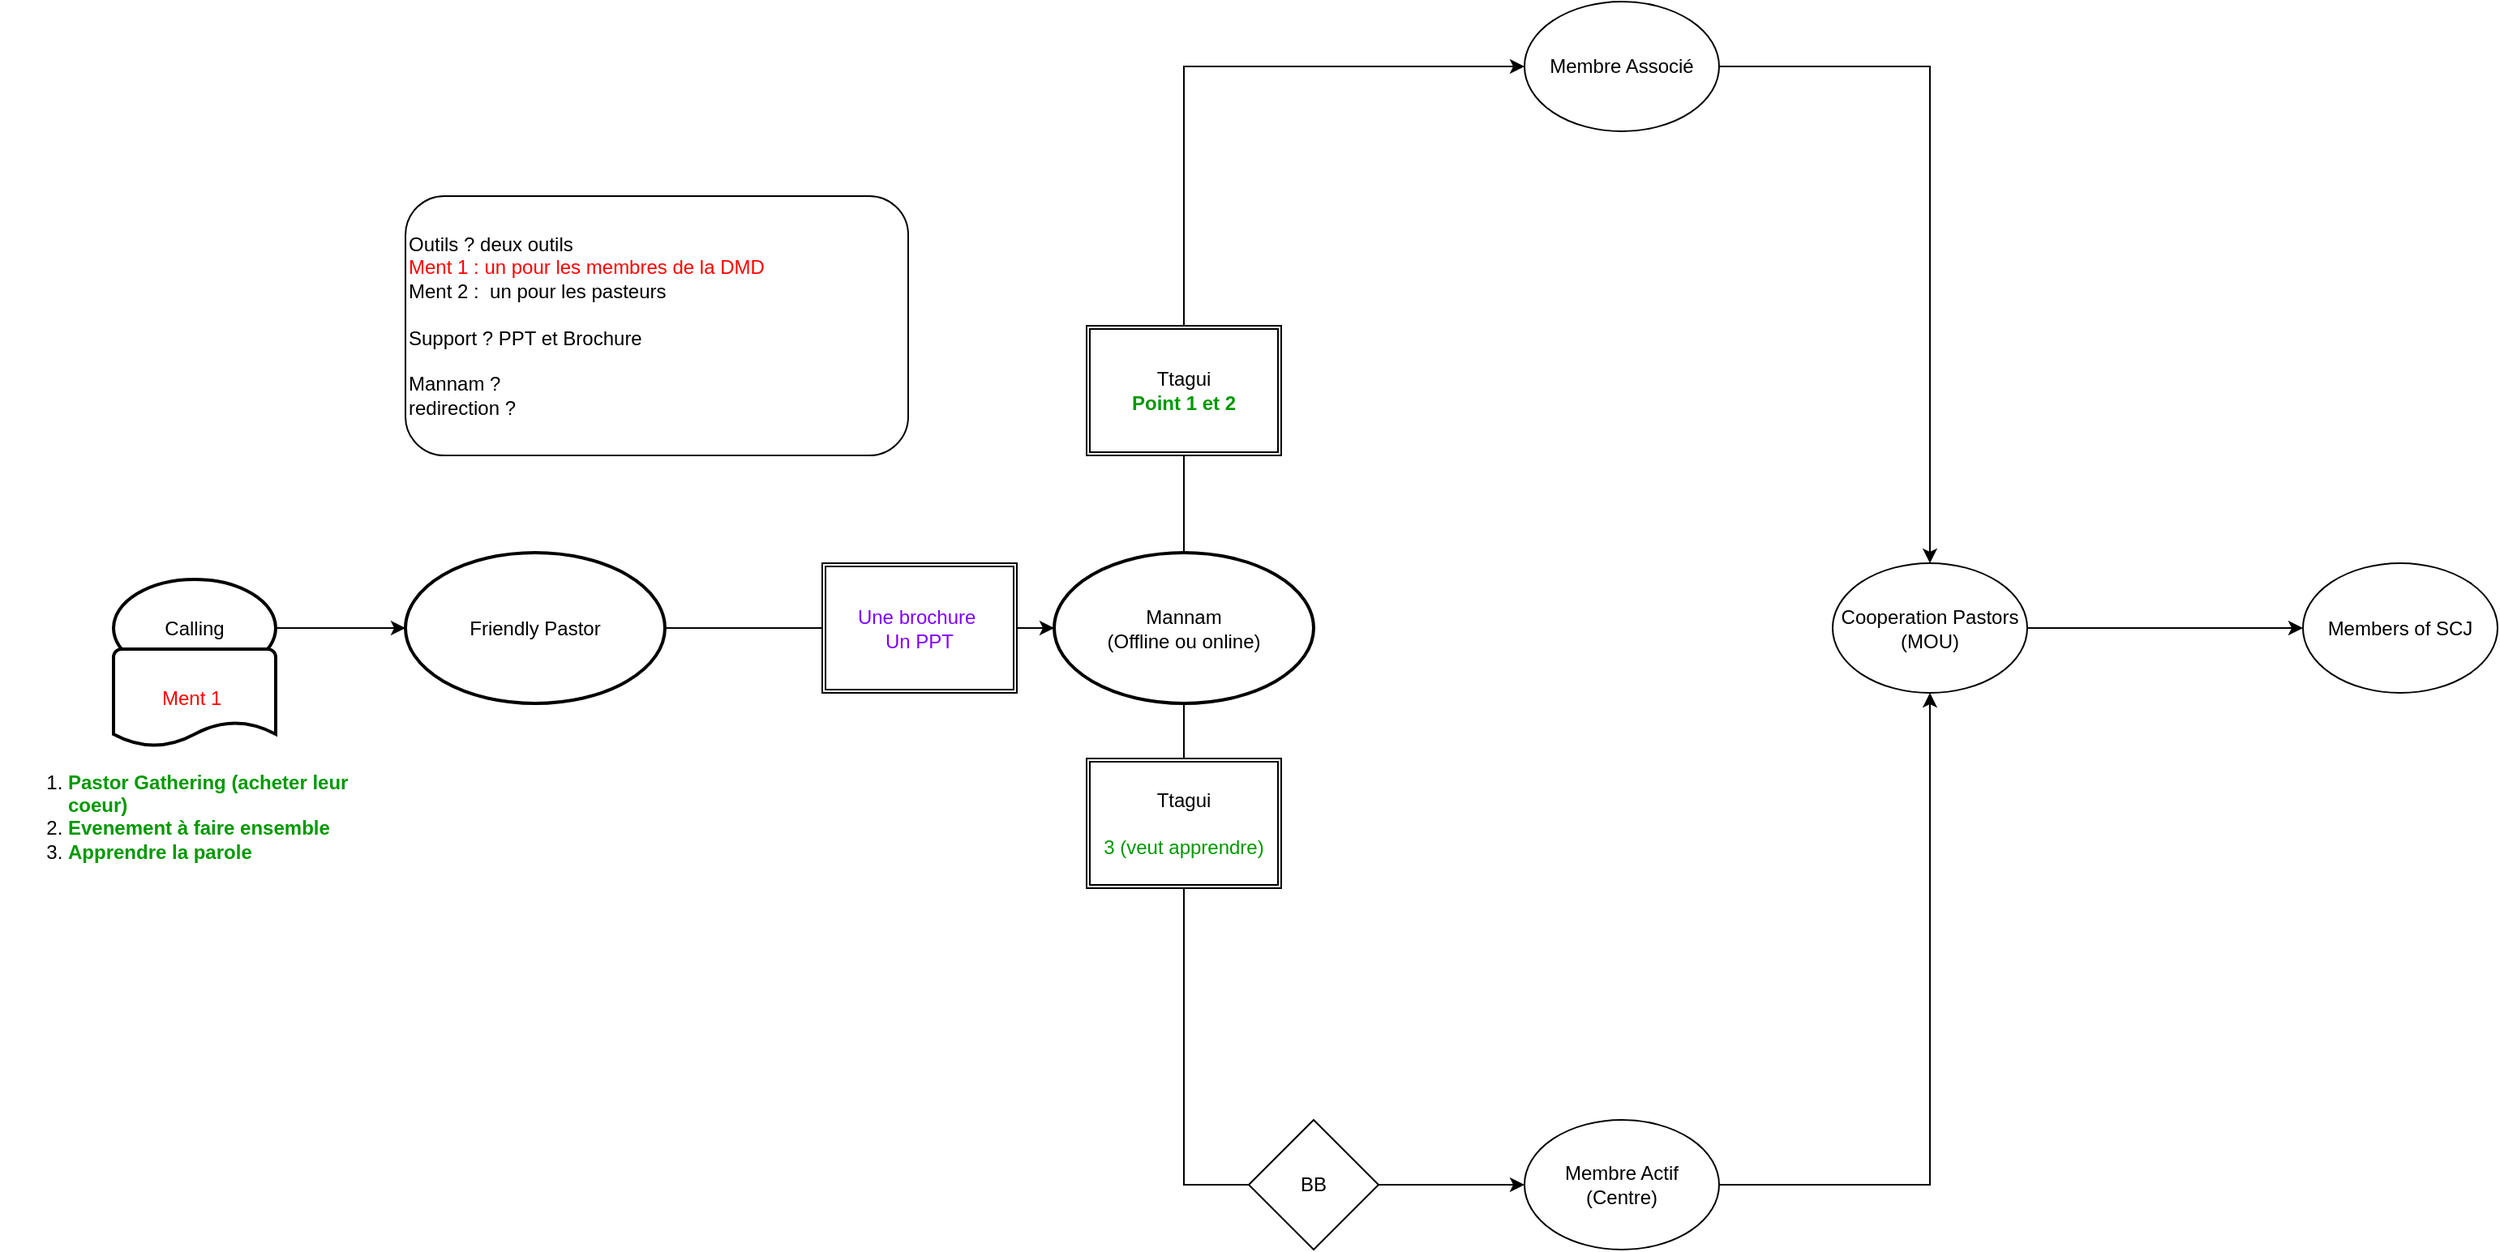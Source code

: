 <mxfile version="25.0.3">
  <diagram name="Page-1" id="cOgU7hjmjJvWijCojQ1F">
    <mxGraphModel dx="2227" dy="696" grid="1" gridSize="10" guides="1" tooltips="1" connect="1" arrows="1" fold="1" page="1" pageScale="1" pageWidth="827" pageHeight="1169" math="0" shadow="0">
      <root>
        <mxCell id="0" />
        <mxCell id="1" parent="0" />
        <mxCell id="1qVqDtgRL5_yvvf13ffs-9" style="edgeStyle=orthogonalEdgeStyle;rounded=0;orthogonalLoop=1;jettySize=auto;html=1;entryX=0.5;entryY=1;entryDx=0;entryDy=0;" edge="1" parent="1" source="1qVqDtgRL5_yvvf13ffs-1" target="1qVqDtgRL5_yvvf13ffs-4">
          <mxGeometry relative="1" as="geometry" />
        </mxCell>
        <mxCell id="1qVqDtgRL5_yvvf13ffs-1" value="Membre Actif&lt;div&gt;(Centre)&lt;/div&gt;" style="ellipse;whiteSpace=wrap;html=1;" vertex="1" parent="1">
          <mxGeometry x="210" y="790" width="120" height="80" as="geometry" />
        </mxCell>
        <mxCell id="1qVqDtgRL5_yvvf13ffs-7" style="edgeStyle=orthogonalEdgeStyle;rounded=0;orthogonalLoop=1;jettySize=auto;html=1;entryX=0.5;entryY=0;entryDx=0;entryDy=0;" edge="1" parent="1" source="1qVqDtgRL5_yvvf13ffs-2" target="1qVqDtgRL5_yvvf13ffs-4">
          <mxGeometry relative="1" as="geometry" />
        </mxCell>
        <mxCell id="1qVqDtgRL5_yvvf13ffs-2" value="Membre Associé" style="ellipse;whiteSpace=wrap;html=1;" vertex="1" parent="1">
          <mxGeometry x="210" y="100" width="120" height="80" as="geometry" />
        </mxCell>
        <mxCell id="1qVqDtgRL5_yvvf13ffs-8" style="edgeStyle=orthogonalEdgeStyle;rounded=0;orthogonalLoop=1;jettySize=auto;html=1;entryX=0;entryY=0.5;entryDx=0;entryDy=0;" edge="1" parent="1" source="1qVqDtgRL5_yvvf13ffs-4" target="1qVqDtgRL5_yvvf13ffs-6">
          <mxGeometry relative="1" as="geometry" />
        </mxCell>
        <mxCell id="1qVqDtgRL5_yvvf13ffs-4" value="Cooperation Pastors&lt;div&gt;(MOU)&lt;/div&gt;" style="ellipse;whiteSpace=wrap;html=1;" vertex="1" parent="1">
          <mxGeometry x="400" y="446.5" width="120" height="80" as="geometry" />
        </mxCell>
        <mxCell id="1qVqDtgRL5_yvvf13ffs-6" value="Members of SCJ" style="ellipse;whiteSpace=wrap;html=1;" vertex="1" parent="1">
          <mxGeometry x="690" y="446.5" width="120" height="80" as="geometry" />
        </mxCell>
        <mxCell id="1qVqDtgRL5_yvvf13ffs-12" value="Outils ? deux outils&amp;nbsp;&lt;div&gt;&lt;span style=&quot;background-color: initial;&quot;&gt;&lt;font color=&quot;#ff0000&quot;&gt;Ment 1 : un pour les membres de la DMD&lt;/font&gt;&lt;/span&gt;&lt;/div&gt;&lt;div&gt;&lt;div&gt;Ment 2 :&amp;nbsp; un pour les pasteurs&lt;/div&gt;&lt;div&gt;&lt;br&gt;&lt;/div&gt;&lt;div&gt;Support ? PPT et Brochure&lt;/div&gt;&lt;div&gt;&lt;br&gt;&lt;/div&gt;&lt;div&gt;Mannam ?&lt;/div&gt;&lt;div&gt;redirection ?&lt;/div&gt;&lt;/div&gt;" style="rounded=1;whiteSpace=wrap;html=1;align=left;" vertex="1" parent="1">
          <mxGeometry x="-480" y="220" width="310" height="160" as="geometry" />
        </mxCell>
        <mxCell id="1qVqDtgRL5_yvvf13ffs-21" style="edgeStyle=orthogonalEdgeStyle;rounded=0;orthogonalLoop=1;jettySize=auto;html=1;entryX=0;entryY=0.5;entryDx=0;entryDy=0;entryPerimeter=0;" edge="1" parent="1" source="1qVqDtgRL5_yvvf13ffs-17" target="1qVqDtgRL5_yvvf13ffs-28">
          <mxGeometry relative="1" as="geometry">
            <mxPoint x="-360" y="485.971" as="targetPoint" />
          </mxGeometry>
        </mxCell>
        <mxCell id="1qVqDtgRL5_yvvf13ffs-17" value="Calling" style="strokeWidth=2;html=1;shape=mxgraph.flowchart.start_1;whiteSpace=wrap;" vertex="1" parent="1">
          <mxGeometry x="-660" y="456.5" width="100" height="60" as="geometry" />
        </mxCell>
        <mxCell id="1qVqDtgRL5_yvvf13ffs-18" value="&lt;font color=&quot;#ff0000&quot;&gt;Ment 1&amp;nbsp;&lt;/font&gt;" style="strokeWidth=2;html=1;shape=mxgraph.flowchart.document2;whiteSpace=wrap;size=0.25;" vertex="1" parent="1">
          <mxGeometry x="-660" y="499.5" width="100" height="60" as="geometry" />
        </mxCell>
        <mxCell id="1qVqDtgRL5_yvvf13ffs-23" style="edgeStyle=orthogonalEdgeStyle;rounded=0;orthogonalLoop=1;jettySize=auto;html=1;entryX=0;entryY=0.5;entryDx=0;entryDy=0;" edge="1" parent="1" source="1qVqDtgRL5_yvvf13ffs-20" target="1qVqDtgRL5_yvvf13ffs-2">
          <mxGeometry relative="1" as="geometry">
            <mxPoint y="190" as="targetPoint" />
            <Array as="points">
              <mxPoint y="140" />
            </Array>
          </mxGeometry>
        </mxCell>
        <mxCell id="1qVqDtgRL5_yvvf13ffs-27" style="edgeStyle=orthogonalEdgeStyle;rounded=0;orthogonalLoop=1;jettySize=auto;html=1;exitX=0.5;exitY=1;exitDx=0;exitDy=0;exitPerimeter=0;entryX=0;entryY=0.5;entryDx=0;entryDy=0;" edge="1" parent="1" source="1qVqDtgRL5_yvvf13ffs-20" target="1qVqDtgRL5_yvvf13ffs-1">
          <mxGeometry relative="1" as="geometry" />
        </mxCell>
        <mxCell id="1qVqDtgRL5_yvvf13ffs-20" value="Mannam&lt;div&gt;(Offline ou online)&lt;/div&gt;" style="strokeWidth=2;html=1;shape=mxgraph.flowchart.start_1;whiteSpace=wrap;" vertex="1" parent="1">
          <mxGeometry x="-80" y="440" width="160" height="93" as="geometry" />
        </mxCell>
        <mxCell id="1qVqDtgRL5_yvvf13ffs-24" value="Ttagui&lt;div&gt;&lt;b&gt;&lt;font color=&quot;#009900&quot;&gt;Point 1 et 2&lt;/font&gt;&lt;/b&gt;&lt;/div&gt;" style="shape=ext;double=1;rounded=0;whiteSpace=wrap;html=1;" vertex="1" parent="1">
          <mxGeometry x="-60" y="300" width="120" height="80" as="geometry" />
        </mxCell>
        <mxCell id="1qVqDtgRL5_yvvf13ffs-25" value="Ttagui&lt;div&gt;&lt;br&gt;&lt;div&gt;&lt;font color=&quot;#009900&quot;&gt;3 (veut apprendre)&lt;/font&gt;&lt;/div&gt;&lt;/div&gt;" style="shape=ext;double=1;rounded=0;whiteSpace=wrap;html=1;" vertex="1" parent="1">
          <mxGeometry x="-60" y="567" width="120" height="80" as="geometry" />
        </mxCell>
        <mxCell id="1qVqDtgRL5_yvvf13ffs-28" value="Friendly Pastor" style="strokeWidth=2;html=1;shape=mxgraph.flowchart.start_1;whiteSpace=wrap;" vertex="1" parent="1">
          <mxGeometry x="-480" y="440" width="160" height="93" as="geometry" />
        </mxCell>
        <mxCell id="1qVqDtgRL5_yvvf13ffs-29" style="edgeStyle=orthogonalEdgeStyle;rounded=0;orthogonalLoop=1;jettySize=auto;html=1;exitX=1;exitY=0.5;exitDx=0;exitDy=0;exitPerimeter=0;entryX=0;entryY=0.5;entryDx=0;entryDy=0;entryPerimeter=0;" edge="1" parent="1" source="1qVqDtgRL5_yvvf13ffs-28" target="1qVqDtgRL5_yvvf13ffs-20">
          <mxGeometry relative="1" as="geometry" />
        </mxCell>
        <mxCell id="1qVqDtgRL5_yvvf13ffs-15" value="&lt;font color=&quot;#7f00ff&quot;&gt;Une brochure&amp;nbsp;&lt;/font&gt;&lt;div&gt;&lt;font color=&quot;#7f00ff&quot;&gt;Un PPT&lt;/font&gt;&lt;/div&gt;" style="shape=ext;double=1;rounded=0;whiteSpace=wrap;html=1;" vertex="1" parent="1">
          <mxGeometry x="-223" y="446.5" width="120" height="80" as="geometry" />
        </mxCell>
        <mxCell id="1qVqDtgRL5_yvvf13ffs-30" value="&lt;ol&gt;&lt;li&gt;&lt;font color=&quot;#009900&quot; style=&quot;font-size: 12px;&quot;&gt;&lt;b style=&quot;&quot;&gt;Pastor Gathering (acheter leur coeur)&lt;/b&gt;&lt;/font&gt;&lt;/li&gt;&lt;li&gt;&lt;b&gt;&lt;font color=&quot;#009900&quot;&gt;Evenement à faire ensemble&lt;/font&gt;&lt;/b&gt;&lt;/li&gt;&lt;li&gt;&lt;b&gt;&lt;font color=&quot;#009900&quot;&gt;Apprendre la parole&lt;/font&gt;&lt;/b&gt;&lt;/li&gt;&lt;/ol&gt;" style="text;strokeColor=none;fillColor=none;html=1;whiteSpace=wrap;verticalAlign=middle;overflow=hidden;" vertex="1" parent="1">
          <mxGeometry x="-730" y="559.5" width="250" height="80" as="geometry" />
        </mxCell>
        <mxCell id="1qVqDtgRL5_yvvf13ffs-31" value="BB" style="rhombus;whiteSpace=wrap;html=1;" vertex="1" parent="1">
          <mxGeometry x="40" y="790" width="80" height="80" as="geometry" />
        </mxCell>
      </root>
    </mxGraphModel>
  </diagram>
</mxfile>
